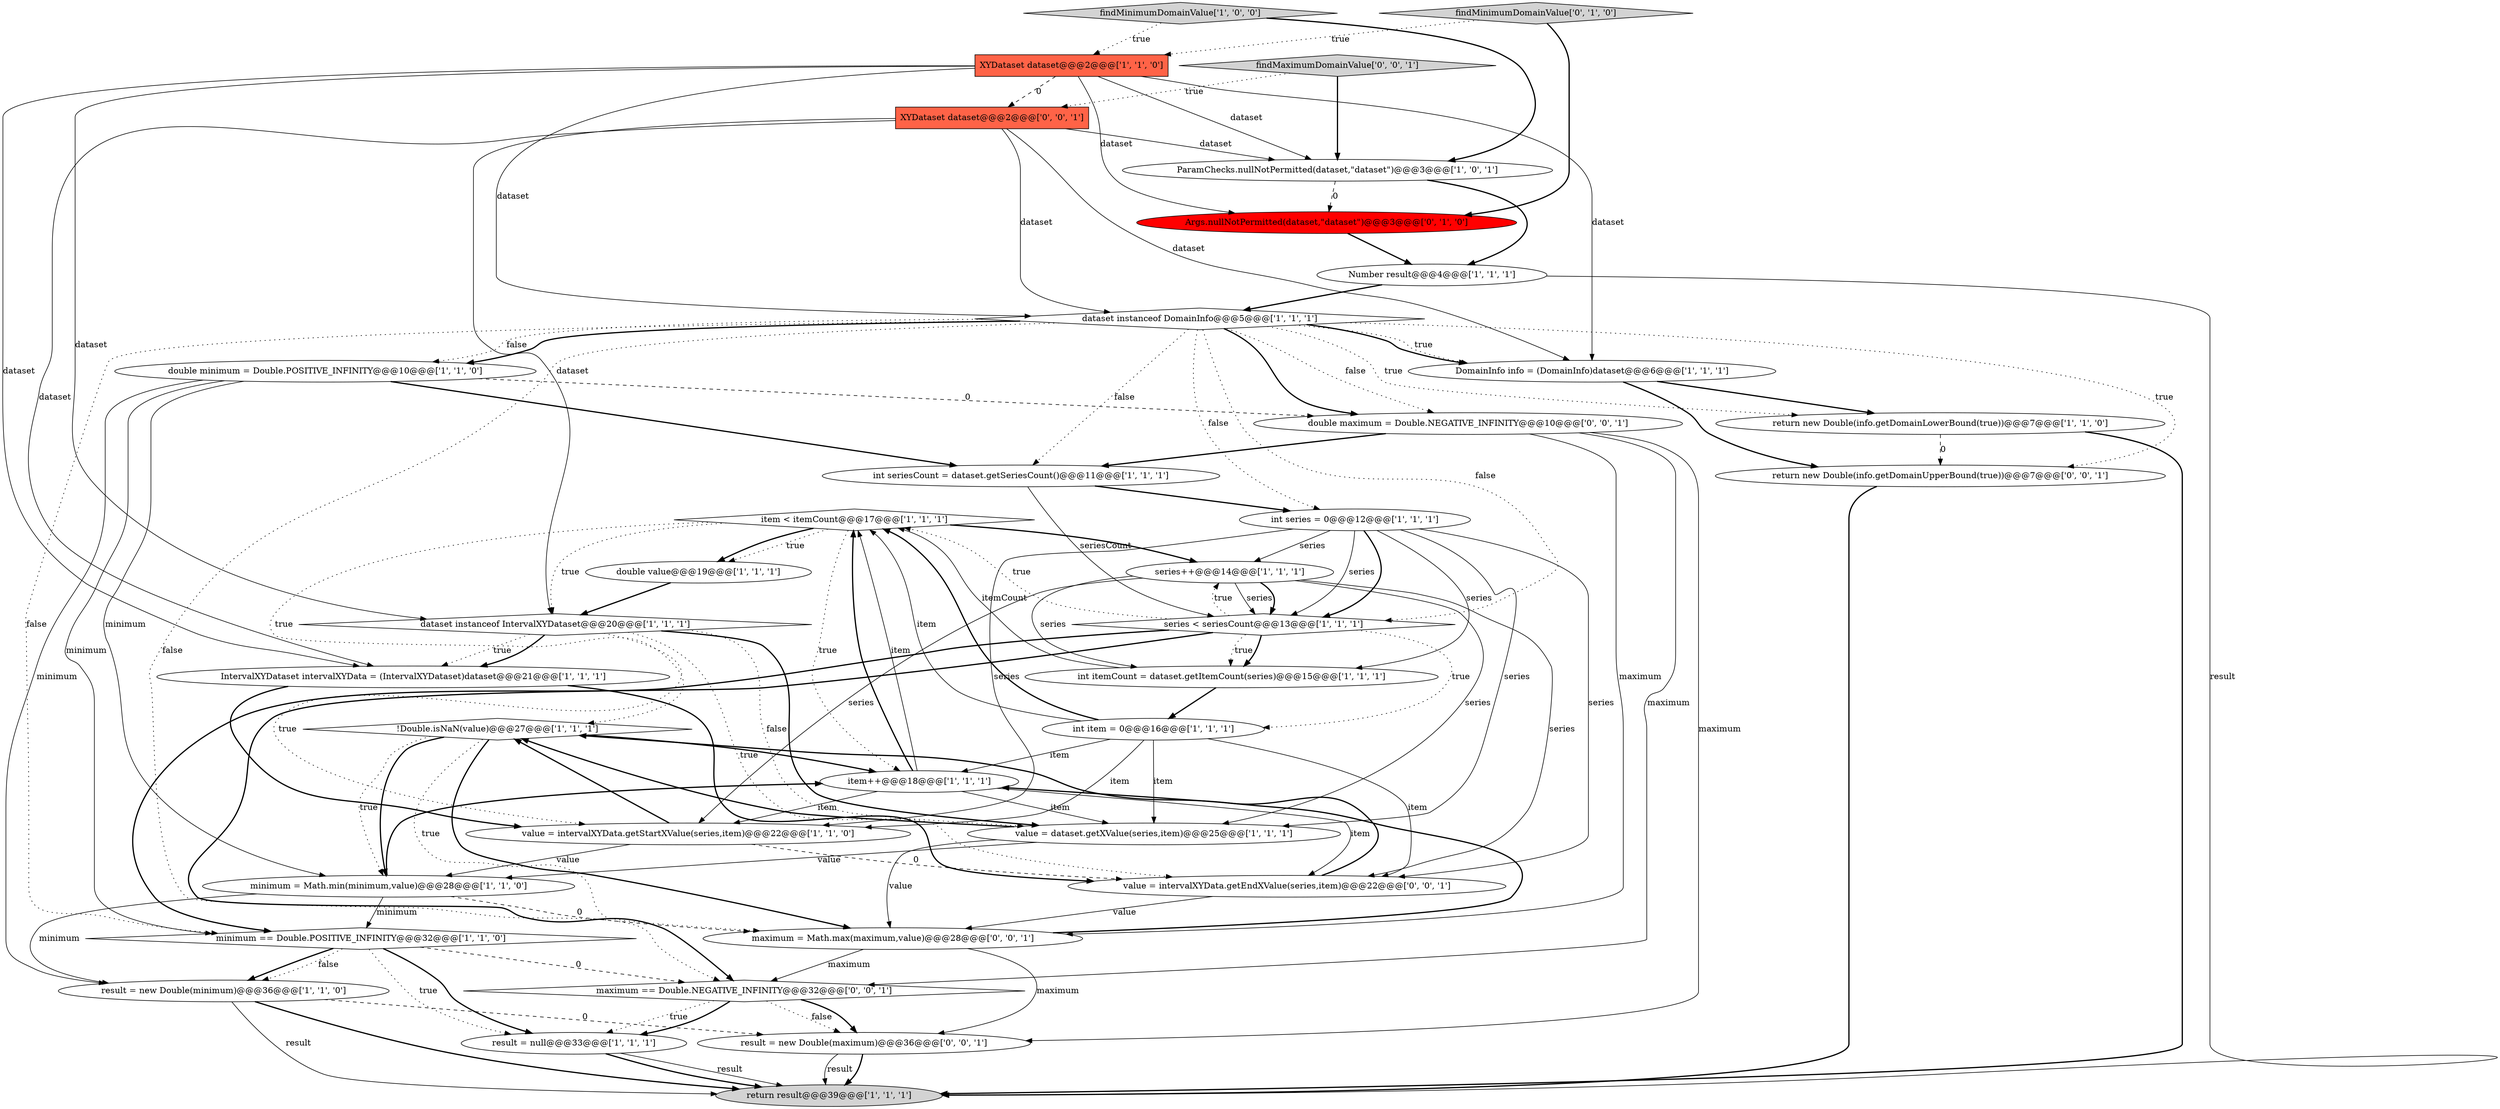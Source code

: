 digraph {
14 [style = filled, label = "item < itemCount@@@17@@@['1', '1', '1']", fillcolor = white, shape = diamond image = "AAA0AAABBB1BBB"];
0 [style = filled, label = "result = new Double(minimum)@@@36@@@['1', '1', '0']", fillcolor = white, shape = ellipse image = "AAA0AAABBB1BBB"];
10 [style = filled, label = "dataset instanceof DomainInfo@@@5@@@['1', '1', '1']", fillcolor = white, shape = diamond image = "AAA0AAABBB1BBB"];
2 [style = filled, label = "!Double.isNaN(value)@@@27@@@['1', '1', '1']", fillcolor = white, shape = diamond image = "AAA0AAABBB1BBB"];
19 [style = filled, label = "item++@@@18@@@['1', '1', '1']", fillcolor = white, shape = ellipse image = "AAA0AAABBB1BBB"];
20 [style = filled, label = "IntervalXYDataset intervalXYData = (IntervalXYDataset)dataset@@@21@@@['1', '1', '1']", fillcolor = white, shape = ellipse image = "AAA0AAABBB1BBB"];
21 [style = filled, label = "double value@@@19@@@['1', '1', '1']", fillcolor = white, shape = ellipse image = "AAA0AAABBB1BBB"];
29 [style = filled, label = "value = intervalXYData.getEndXValue(series,item)@@@22@@@['0', '0', '1']", fillcolor = white, shape = ellipse image = "AAA0AAABBB3BBB"];
11 [style = filled, label = "value = intervalXYData.getStartXValue(series,item)@@@22@@@['1', '1', '0']", fillcolor = white, shape = ellipse image = "AAA0AAABBB1BBB"];
24 [style = filled, label = "Number result@@@4@@@['1', '1', '1']", fillcolor = white, shape = ellipse image = "AAA0AAABBB1BBB"];
31 [style = filled, label = "double maximum = Double.NEGATIVE_INFINITY@@@10@@@['0', '0', '1']", fillcolor = white, shape = ellipse image = "AAA0AAABBB3BBB"];
4 [style = filled, label = "double minimum = Double.POSITIVE_INFINITY@@@10@@@['1', '1', '0']", fillcolor = white, shape = ellipse image = "AAA0AAABBB1BBB"];
32 [style = filled, label = "result = new Double(maximum)@@@36@@@['0', '0', '1']", fillcolor = white, shape = ellipse image = "AAA0AAABBB3BBB"];
6 [style = filled, label = "return new Double(info.getDomainLowerBound(true))@@@7@@@['1', '1', '0']", fillcolor = white, shape = ellipse image = "AAA0AAABBB1BBB"];
9 [style = filled, label = "int series = 0@@@12@@@['1', '1', '1']", fillcolor = white, shape = ellipse image = "AAA0AAABBB1BBB"];
30 [style = filled, label = "maximum = Math.max(maximum,value)@@@28@@@['0', '0', '1']", fillcolor = white, shape = ellipse image = "AAA0AAABBB3BBB"];
34 [style = filled, label = "return new Double(info.getDomainUpperBound(true))@@@7@@@['0', '0', '1']", fillcolor = white, shape = ellipse image = "AAA0AAABBB3BBB"];
33 [style = filled, label = "XYDataset dataset@@@2@@@['0', '0', '1']", fillcolor = tomato, shape = box image = "AAA0AAABBB3BBB"];
22 [style = filled, label = "return result@@@39@@@['1', '1', '1']", fillcolor = lightgray, shape = ellipse image = "AAA0AAABBB1BBB"];
35 [style = filled, label = "maximum == Double.NEGATIVE_INFINITY@@@32@@@['0', '0', '1']", fillcolor = white, shape = diamond image = "AAA0AAABBB3BBB"];
15 [style = filled, label = "dataset instanceof IntervalXYDataset@@@20@@@['1', '1', '1']", fillcolor = white, shape = diamond image = "AAA0AAABBB1BBB"];
12 [style = filled, label = "DomainInfo info = (DomainInfo)dataset@@@6@@@['1', '1', '1']", fillcolor = white, shape = ellipse image = "AAA0AAABBB1BBB"];
17 [style = filled, label = "int item = 0@@@16@@@['1', '1', '1']", fillcolor = white, shape = ellipse image = "AAA0AAABBB1BBB"];
18 [style = filled, label = "series++@@@14@@@['1', '1', '1']", fillcolor = white, shape = ellipse image = "AAA0AAABBB1BBB"];
3 [style = filled, label = "ParamChecks.nullNotPermitted(dataset,\"dataset\")@@@3@@@['1', '0', '1']", fillcolor = white, shape = ellipse image = "AAA0AAABBB1BBB"];
8 [style = filled, label = "result = null@@@33@@@['1', '1', '1']", fillcolor = white, shape = ellipse image = "AAA0AAABBB1BBB"];
36 [style = filled, label = "findMaximumDomainValue['0', '0', '1']", fillcolor = lightgray, shape = diamond image = "AAA0AAABBB3BBB"];
27 [style = filled, label = "findMinimumDomainValue['0', '1', '0']", fillcolor = lightgray, shape = diamond image = "AAA0AAABBB2BBB"];
23 [style = filled, label = "int itemCount = dataset.getItemCount(series)@@@15@@@['1', '1', '1']", fillcolor = white, shape = ellipse image = "AAA0AAABBB1BBB"];
16 [style = filled, label = "minimum == Double.POSITIVE_INFINITY@@@32@@@['1', '1', '0']", fillcolor = white, shape = diamond image = "AAA0AAABBB1BBB"];
13 [style = filled, label = "findMinimumDomainValue['1', '0', '0']", fillcolor = lightgray, shape = diamond image = "AAA0AAABBB1BBB"];
7 [style = filled, label = "int seriesCount = dataset.getSeriesCount()@@@11@@@['1', '1', '1']", fillcolor = white, shape = ellipse image = "AAA0AAABBB1BBB"];
25 [style = filled, label = "XYDataset dataset@@@2@@@['1', '1', '0']", fillcolor = tomato, shape = box image = "AAA0AAABBB1BBB"];
28 [style = filled, label = "Args.nullNotPermitted(dataset,\"dataset\")@@@3@@@['0', '1', '0']", fillcolor = red, shape = ellipse image = "AAA1AAABBB2BBB"];
1 [style = filled, label = "minimum = Math.min(minimum,value)@@@28@@@['1', '1', '0']", fillcolor = white, shape = ellipse image = "AAA0AAABBB1BBB"];
5 [style = filled, label = "series < seriesCount@@@13@@@['1', '1', '1']", fillcolor = white, shape = diamond image = "AAA0AAABBB1BBB"];
26 [style = filled, label = "value = dataset.getXValue(series,item)@@@25@@@['1', '1', '1']", fillcolor = white, shape = ellipse image = "AAA0AAABBB1BBB"];
10->7 [style = dotted, label="false"];
11->1 [style = solid, label="value"];
32->22 [style = bold, label=""];
16->0 [style = bold, label=""];
14->19 [style = dotted, label="true"];
18->11 [style = solid, label="series"];
5->18 [style = dotted, label="true"];
3->24 [style = bold, label=""];
30->35 [style = solid, label="maximum"];
6->22 [style = bold, label=""];
16->35 [style = dashed, label="0"];
21->15 [style = bold, label=""];
27->28 [style = bold, label=""];
5->23 [style = dotted, label="true"];
10->34 [style = dotted, label="true"];
15->20 [style = dotted, label="true"];
6->34 [style = dashed, label="0"];
35->8 [style = dotted, label="true"];
9->18 [style = solid, label="series"];
7->9 [style = bold, label=""];
33->15 [style = solid, label="dataset"];
17->19 [style = solid, label="item"];
29->2 [style = bold, label=""];
23->14 [style = solid, label="itemCount"];
4->16 [style = solid, label="minimum"];
33->20 [style = solid, label="dataset"];
14->21 [style = dotted, label="true"];
17->14 [style = bold, label=""];
10->12 [style = bold, label=""];
15->20 [style = bold, label=""];
16->0 [style = dotted, label="false"];
15->29 [style = dotted, label="true"];
31->30 [style = solid, label="maximum"];
25->20 [style = solid, label="dataset"];
9->5 [style = solid, label="series"];
1->0 [style = solid, label="minimum"];
35->8 [style = bold, label=""];
9->5 [style = bold, label=""];
23->17 [style = bold, label=""];
10->16 [style = dotted, label="false"];
35->32 [style = dotted, label="false"];
8->22 [style = solid, label="result"];
32->22 [style = solid, label="result"];
24->10 [style = bold, label=""];
14->2 [style = dotted, label="true"];
10->6 [style = dotted, label="true"];
33->3 [style = solid, label="dataset"];
10->31 [style = bold, label=""];
27->25 [style = dotted, label="true"];
5->23 [style = bold, label=""];
13->25 [style = dotted, label="true"];
9->26 [style = solid, label="series"];
9->23 [style = solid, label="series"];
8->22 [style = bold, label=""];
30->19 [style = bold, label=""];
26->1 [style = solid, label="value"];
25->10 [style = solid, label="dataset"];
25->15 [style = solid, label="dataset"];
0->22 [style = solid, label="result"];
29->30 [style = solid, label="value"];
18->23 [style = solid, label="series"];
28->24 [style = bold, label=""];
14->18 [style = bold, label=""];
33->12 [style = solid, label="dataset"];
10->9 [style = dotted, label="false"];
30->32 [style = solid, label="maximum"];
25->28 [style = solid, label="dataset"];
1->19 [style = bold, label=""];
18->5 [style = solid, label="series"];
14->21 [style = bold, label=""];
18->26 [style = solid, label="series"];
25->3 [style = solid, label="dataset"];
16->8 [style = dotted, label="true"];
19->11 [style = solid, label="item"];
3->28 [style = dashed, label="0"];
18->29 [style = solid, label="series"];
26->30 [style = solid, label="value"];
16->8 [style = bold, label=""];
2->1 [style = bold, label=""];
1->30 [style = dashed, label="0"];
17->11 [style = solid, label="item"];
9->11 [style = solid, label="series"];
35->32 [style = bold, label=""];
17->14 [style = solid, label="item"];
2->30 [style = dotted, label="true"];
7->5 [style = solid, label="seriesCount"];
31->7 [style = bold, label=""];
4->7 [style = bold, label=""];
9->29 [style = solid, label="series"];
5->16 [style = bold, label=""];
19->14 [style = bold, label=""];
25->12 [style = solid, label="dataset"];
10->31 [style = dotted, label="false"];
15->11 [style = dotted, label="true"];
31->32 [style = solid, label="maximum"];
10->35 [style = dotted, label="false"];
5->35 [style = bold, label=""];
20->11 [style = bold, label=""];
4->0 [style = solid, label="minimum"];
5->17 [style = dotted, label="true"];
36->33 [style = dotted, label="true"];
5->14 [style = dotted, label="true"];
10->12 [style = dotted, label="true"];
1->16 [style = solid, label="minimum"];
2->19 [style = bold, label=""];
4->1 [style = solid, label="minimum"];
20->29 [style = bold, label=""];
19->26 [style = solid, label="item"];
0->32 [style = dashed, label="0"];
19->29 [style = solid, label="item"];
4->31 [style = dashed, label="0"];
11->29 [style = dashed, label="0"];
12->34 [style = bold, label=""];
12->6 [style = bold, label=""];
10->5 [style = dotted, label="false"];
11->2 [style = bold, label=""];
34->22 [style = bold, label=""];
15->26 [style = bold, label=""];
26->2 [style = bold, label=""];
14->15 [style = dotted, label="true"];
33->10 [style = solid, label="dataset"];
13->3 [style = bold, label=""];
2->1 [style = dotted, label="true"];
18->5 [style = bold, label=""];
0->22 [style = bold, label=""];
10->4 [style = bold, label=""];
10->4 [style = dotted, label="false"];
15->26 [style = dotted, label="false"];
17->26 [style = solid, label="item"];
25->33 [style = dashed, label="0"];
17->29 [style = solid, label="item"];
24->22 [style = solid, label="result"];
2->30 [style = bold, label=""];
19->14 [style = solid, label="item"];
31->35 [style = solid, label="maximum"];
36->3 [style = bold, label=""];
}
